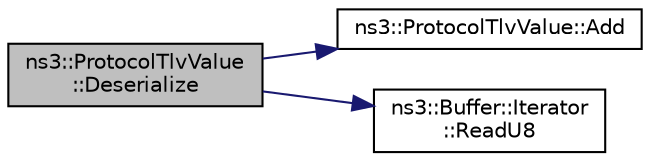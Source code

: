 digraph "ns3::ProtocolTlvValue::Deserialize"
{
 // LATEX_PDF_SIZE
  edge [fontname="Helvetica",fontsize="10",labelfontname="Helvetica",labelfontsize="10"];
  node [fontname="Helvetica",fontsize="10",shape=record];
  rankdir="LR";
  Node1 [label="ns3::ProtocolTlvValue\l::Deserialize",height=0.2,width=0.4,color="black", fillcolor="grey75", style="filled", fontcolor="black",tooltip="Deserialize from a buffer."];
  Node1 -> Node2 [color="midnightblue",fontsize="10",style="solid",fontname="Helvetica"];
  Node2 [label="ns3::ProtocolTlvValue::Add",height=0.2,width=0.4,color="black", fillcolor="white", style="filled",URL="$classns3_1_1_protocol_tlv_value.html#a1c3ce061a89e07367671f56abd6d457e",tooltip="Add protocol number."];
  Node1 -> Node3 [color="midnightblue",fontsize="10",style="solid",fontname="Helvetica"];
  Node3 [label="ns3::Buffer::Iterator\l::ReadU8",height=0.2,width=0.4,color="black", fillcolor="white", style="filled",URL="$classns3_1_1_buffer_1_1_iterator.html#a7d7d5299e27ecf41aef37e315984ad5a",tooltip=" "];
}
